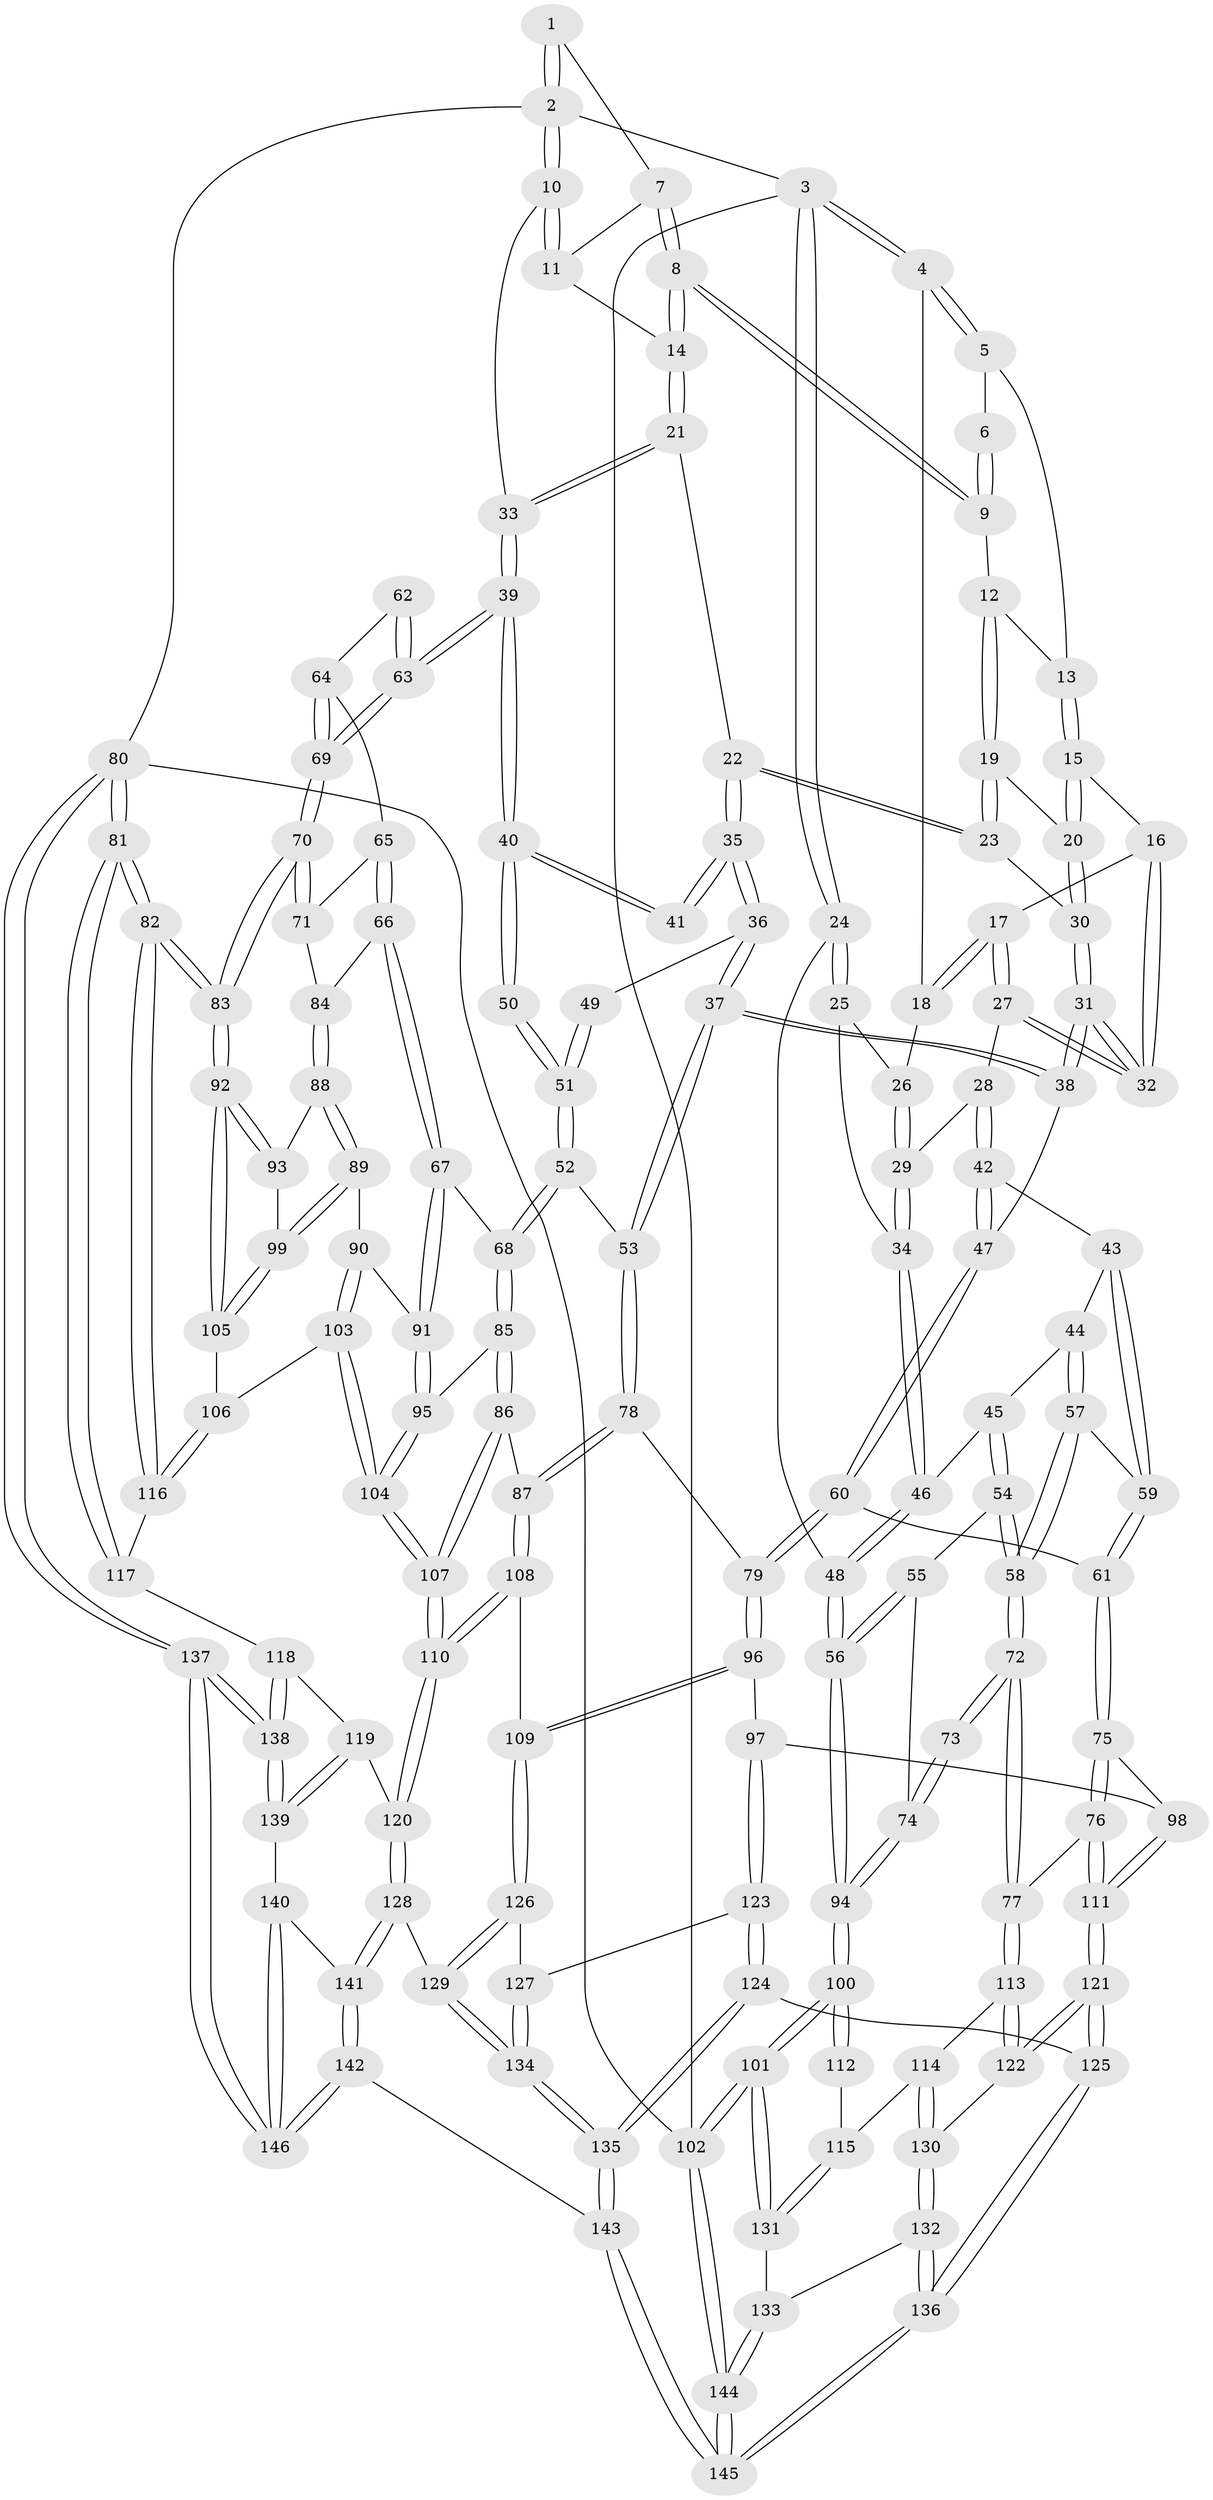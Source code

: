 // Generated by graph-tools (version 1.1) at 2025/38/03/09/25 02:38:48]
// undirected, 146 vertices, 362 edges
graph export_dot {
graph [start="1"]
  node [color=gray90,style=filled];
  1 [pos="+0.763463871323685+0"];
  2 [pos="+1+0"];
  3 [pos="+0+0"];
  4 [pos="+0.3610227149586381+0"];
  5 [pos="+0.5044013451657711+0"];
  6 [pos="+0.6734712592071691+0"];
  7 [pos="+0.7517503204823626+0"];
  8 [pos="+0.7092382765626655+0.07419326261953514"];
  9 [pos="+0.6870176491475616+0.03410855404992651"];
  10 [pos="+1+0"];
  11 [pos="+0.7684679479962616+0.032332982839498856"];
  12 [pos="+0.6162845082938588+0.023450663815878122"];
  13 [pos="+0.5208919820611776+0"];
  14 [pos="+0.7138843872189153+0.08863727441119752"];
  15 [pos="+0.5267502031692303+0.07699157993683292"];
  16 [pos="+0.4587388091953955+0.09769862513408602"];
  17 [pos="+0.38689138407075024+0.08863629928224374"];
  18 [pos="+0.350072659771889+0"];
  19 [pos="+0.6155664350665397+0.09824325679351154"];
  20 [pos="+0.5348743517026179+0.08658981716644501"];
  21 [pos="+0.712404392221097+0.14486540919335036"];
  22 [pos="+0.7069707530688734+0.1516710841514651"];
  23 [pos="+0.6318818799579206+0.11002784809932777"];
  24 [pos="+0+0"];
  25 [pos="+0.029622657178767192+0.04693960109834261"];
  26 [pos="+0.25407005151015516+0.07001226252917463"];
  27 [pos="+0.35570006469406895+0.1698646411889637"];
  28 [pos="+0.27748465157699925+0.2081011514885619"];
  29 [pos="+0.27409089520387825+0.20687437295070743"];
  30 [pos="+0.5292282857561149+0.18139377428014583"];
  31 [pos="+0.5154947696335047+0.25766818801758135"];
  32 [pos="+0.49456749757441576+0.2416283992660247"];
  33 [pos="+1+0"];
  34 [pos="+0.15174643050804745+0.21104292782230258"];
  35 [pos="+0.6983264440551099+0.20306582006397766"];
  36 [pos="+0.6758040040015825+0.25844851706812744"];
  37 [pos="+0.6028273068026723+0.3499207778851058"];
  38 [pos="+0.5608326085882481+0.33784416847005133"];
  39 [pos="+1+0.1488148449002184"];
  40 [pos="+1+0.16779083510896106"];
  41 [pos="+0.9388912934179557+0.23403366419221866"];
  42 [pos="+0.31287853496721335+0.31687208218629404"];
  43 [pos="+0.2997551799593298+0.3371305325708625"];
  44 [pos="+0.16232662848009552+0.3470258660569411"];
  45 [pos="+0.14179716702782086+0.33525824934281523"];
  46 [pos="+0.13215546144690637+0.25739697593731614"];
  47 [pos="+0.4884171378679553+0.3653847094035458"];
  48 [pos="+0+0.36788001538313453"];
  49 [pos="+0.8283507804344299+0.2884803835312462"];
  50 [pos="+0.8317262632920939+0.4061309676986846"];
  51 [pos="+0.8247448414235581+0.4070167217183622"];
  52 [pos="+0.7783968890256739+0.42906876808762384"];
  53 [pos="+0.6131537675487534+0.3676544678380221"];
  54 [pos="+0.07643415761464982+0.426988955987218"];
  55 [pos="+0.06360113103474177+0.4294391382327913"];
  56 [pos="+0+0.38420187771704595"];
  57 [pos="+0.2362331560952749+0.4445642362871973"];
  58 [pos="+0.18264103965265185+0.49767257558834405"];
  59 [pos="+0.2736464622021493+0.4328754579244711"];
  60 [pos="+0.3817547235149689+0.49860777714692844"];
  61 [pos="+0.37224795120737736+0.5039563494578718"];
  62 [pos="+0.8975912451353815+0.45232300318527763"];
  63 [pos="+1+0.14893313505256944"];
  64 [pos="+0.9093149820061519+0.46999560812402563"];
  65 [pos="+0.9090989722896465+0.4725461583294294"];
  66 [pos="+0.8488207447267955+0.5196162641646374"];
  67 [pos="+0.8232509560479273+0.521770754159859"];
  68 [pos="+0.8017588894508593+0.5073842480602421"];
  69 [pos="+1+0.3858868599819138"];
  70 [pos="+1+0.4045764938772768"];
  71 [pos="+0.9286531479010527+0.5192244217300331"];
  72 [pos="+0.18295415247561467+0.6058633393563454"];
  73 [pos="+0.1669067343049353+0.6102698725766071"];
  74 [pos="+0.06304571684071254+0.5409741744702753"];
  75 [pos="+0.34480830871344315+0.5852845606803557"];
  76 [pos="+0.2510340122685345+0.6153453032764892"];
  77 [pos="+0.20019616810265353+0.615158616185562"];
  78 [pos="+0.6023400867176888+0.5437803767923366"];
  79 [pos="+0.5460233674706652+0.5839583095114126"];
  80 [pos="+1+1"];
  81 [pos="+1+1"];
  82 [pos="+1+0.6333244702691986"];
  83 [pos="+1+0.5905788503764731"];
  84 [pos="+0.9194926482938295+0.5390189928796612"];
  85 [pos="+0.7517538588582225+0.569954015058944"];
  86 [pos="+0.677952106170997+0.5953056513183477"];
  87 [pos="+0.6520991845731215+0.587847250081067"];
  88 [pos="+0.9248545413184763+0.5615819888827713"];
  89 [pos="+0.8890891587285044+0.590659228981603"];
  90 [pos="+0.8614059797874111+0.5994438674064332"];
  91 [pos="+0.851569075407348+0.5958591449558739"];
  92 [pos="+1+0.5983089221173239"];
  93 [pos="+0.9415081290422994+0.571061597930317"];
  94 [pos="+0+0.6287617495297562"];
  95 [pos="+0.804749000626181+0.6304986995933028"];
  96 [pos="+0.5158382554049619+0.6322445899289716"];
  97 [pos="+0.4510526267702348+0.670700414493125"];
  98 [pos="+0.38238897917569475+0.6271418454724351"];
  99 [pos="+0.9301553441959012+0.6346864048620031"];
  100 [pos="+0+0.6624345192530382"];
  101 [pos="+0+0.7973963584401108"];
  102 [pos="+0+1"];
  103 [pos="+0.8904089940278228+0.6748251356722889"];
  104 [pos="+0.7815248357449575+0.7207195313248914"];
  105 [pos="+0.934536339001269+0.6494564896651361"];
  106 [pos="+0.9127507559178751+0.679383162291462"];
  107 [pos="+0.7755886806566094+0.7277273075967643"];
  108 [pos="+0.6332192403080934+0.7085291742135594"];
  109 [pos="+0.5990850545386928+0.7370618129364508"];
  110 [pos="+0.7735848506713858+0.7368732625386408"];
  111 [pos="+0.31829876346601593+0.7430894811160134"];
  112 [pos="+0.14527703144956763+0.6253655680819428"];
  113 [pos="+0.2065969229241479+0.6758463441195229"];
  114 [pos="+0.1473748058482016+0.7725326521878868"];
  115 [pos="+0.08937538772159882+0.7530535528317087"];
  116 [pos="+0.9444106714930761+0.7305826573487634"];
  117 [pos="+0.9182975311900344+0.8067230101427562"];
  118 [pos="+0.9170688756431481+0.8071147945484496"];
  119 [pos="+0.8455324477865215+0.8114652232727201"];
  120 [pos="+0.7763887739282933+0.7606497787779017"];
  121 [pos="+0.322180174460586+0.7921856229688843"];
  122 [pos="+0.23949917931131265+0.7678253467178457"];
  123 [pos="+0.4453664981533012+0.7561379486826167"];
  124 [pos="+0.38767279110827163+0.8199665689657811"];
  125 [pos="+0.33218301452013443+0.8029211711923555"];
  126 [pos="+0.5931124053006223+0.7619137387555157"];
  127 [pos="+0.5398111710410222+0.782475865805202"];
  128 [pos="+0.7061344506559258+0.8242562468490999"];
  129 [pos="+0.6422263609582549+0.8148582922909879"];
  130 [pos="+0.18292260783228742+0.8034381318427821"];
  131 [pos="+0.006891290179634624+0.7941552790024993"];
  132 [pos="+0.17488740621254778+0.8633880095366631"];
  133 [pos="+0.10184810909200867+0.8596560304480606"];
  134 [pos="+0.5378550887540692+0.9636871800556287"];
  135 [pos="+0.4864093286820497+1"];
  136 [pos="+0.21366371840112103+0.9177439412748764"];
  137 [pos="+0.9651168668785729+1"];
  138 [pos="+0.9082304057135764+1"];
  139 [pos="+0.8406770366982926+0.8391755619203375"];
  140 [pos="+0.7944663380398151+0.9095670258639982"];
  141 [pos="+0.7108847313600812+0.8795258728582284"];
  142 [pos="+0.6005755788022124+1"];
  143 [pos="+0.48730012832227854+1"];
  144 [pos="+0+1"];
  145 [pos="+0.2321572742161772+1"];
  146 [pos="+0.851829914896693+1"];
  1 -- 2;
  1 -- 2;
  1 -- 7;
  2 -- 3;
  2 -- 10;
  2 -- 10;
  2 -- 80;
  3 -- 4;
  3 -- 4;
  3 -- 24;
  3 -- 24;
  3 -- 102;
  4 -- 5;
  4 -- 5;
  4 -- 18;
  5 -- 6;
  5 -- 13;
  6 -- 9;
  6 -- 9;
  7 -- 8;
  7 -- 8;
  7 -- 11;
  8 -- 9;
  8 -- 9;
  8 -- 14;
  8 -- 14;
  9 -- 12;
  10 -- 11;
  10 -- 11;
  10 -- 33;
  11 -- 14;
  12 -- 13;
  12 -- 19;
  12 -- 19;
  13 -- 15;
  13 -- 15;
  14 -- 21;
  14 -- 21;
  15 -- 16;
  15 -- 20;
  15 -- 20;
  16 -- 17;
  16 -- 32;
  16 -- 32;
  17 -- 18;
  17 -- 18;
  17 -- 27;
  17 -- 27;
  18 -- 26;
  19 -- 20;
  19 -- 23;
  19 -- 23;
  20 -- 30;
  20 -- 30;
  21 -- 22;
  21 -- 33;
  21 -- 33;
  22 -- 23;
  22 -- 23;
  22 -- 35;
  22 -- 35;
  23 -- 30;
  24 -- 25;
  24 -- 25;
  24 -- 48;
  25 -- 26;
  25 -- 34;
  26 -- 29;
  26 -- 29;
  27 -- 28;
  27 -- 32;
  27 -- 32;
  28 -- 29;
  28 -- 42;
  28 -- 42;
  29 -- 34;
  29 -- 34;
  30 -- 31;
  30 -- 31;
  31 -- 32;
  31 -- 32;
  31 -- 38;
  31 -- 38;
  33 -- 39;
  33 -- 39;
  34 -- 46;
  34 -- 46;
  35 -- 36;
  35 -- 36;
  35 -- 41;
  35 -- 41;
  36 -- 37;
  36 -- 37;
  36 -- 49;
  37 -- 38;
  37 -- 38;
  37 -- 53;
  37 -- 53;
  38 -- 47;
  39 -- 40;
  39 -- 40;
  39 -- 63;
  39 -- 63;
  40 -- 41;
  40 -- 41;
  40 -- 50;
  40 -- 50;
  42 -- 43;
  42 -- 47;
  42 -- 47;
  43 -- 44;
  43 -- 59;
  43 -- 59;
  44 -- 45;
  44 -- 57;
  44 -- 57;
  45 -- 46;
  45 -- 54;
  45 -- 54;
  46 -- 48;
  46 -- 48;
  47 -- 60;
  47 -- 60;
  48 -- 56;
  48 -- 56;
  49 -- 51;
  49 -- 51;
  50 -- 51;
  50 -- 51;
  51 -- 52;
  51 -- 52;
  52 -- 53;
  52 -- 68;
  52 -- 68;
  53 -- 78;
  53 -- 78;
  54 -- 55;
  54 -- 58;
  54 -- 58;
  55 -- 56;
  55 -- 56;
  55 -- 74;
  56 -- 94;
  56 -- 94;
  57 -- 58;
  57 -- 58;
  57 -- 59;
  58 -- 72;
  58 -- 72;
  59 -- 61;
  59 -- 61;
  60 -- 61;
  60 -- 79;
  60 -- 79;
  61 -- 75;
  61 -- 75;
  62 -- 63;
  62 -- 63;
  62 -- 64;
  63 -- 69;
  63 -- 69;
  64 -- 65;
  64 -- 69;
  64 -- 69;
  65 -- 66;
  65 -- 66;
  65 -- 71;
  66 -- 67;
  66 -- 67;
  66 -- 84;
  67 -- 68;
  67 -- 91;
  67 -- 91;
  68 -- 85;
  68 -- 85;
  69 -- 70;
  69 -- 70;
  70 -- 71;
  70 -- 71;
  70 -- 83;
  70 -- 83;
  71 -- 84;
  72 -- 73;
  72 -- 73;
  72 -- 77;
  72 -- 77;
  73 -- 74;
  73 -- 74;
  74 -- 94;
  74 -- 94;
  75 -- 76;
  75 -- 76;
  75 -- 98;
  76 -- 77;
  76 -- 111;
  76 -- 111;
  77 -- 113;
  77 -- 113;
  78 -- 79;
  78 -- 87;
  78 -- 87;
  79 -- 96;
  79 -- 96;
  80 -- 81;
  80 -- 81;
  80 -- 137;
  80 -- 137;
  80 -- 102;
  81 -- 82;
  81 -- 82;
  81 -- 117;
  81 -- 117;
  82 -- 83;
  82 -- 83;
  82 -- 116;
  82 -- 116;
  83 -- 92;
  83 -- 92;
  84 -- 88;
  84 -- 88;
  85 -- 86;
  85 -- 86;
  85 -- 95;
  86 -- 87;
  86 -- 107;
  86 -- 107;
  87 -- 108;
  87 -- 108;
  88 -- 89;
  88 -- 89;
  88 -- 93;
  89 -- 90;
  89 -- 99;
  89 -- 99;
  90 -- 91;
  90 -- 103;
  90 -- 103;
  91 -- 95;
  91 -- 95;
  92 -- 93;
  92 -- 93;
  92 -- 105;
  92 -- 105;
  93 -- 99;
  94 -- 100;
  94 -- 100;
  95 -- 104;
  95 -- 104;
  96 -- 97;
  96 -- 109;
  96 -- 109;
  97 -- 98;
  97 -- 123;
  97 -- 123;
  98 -- 111;
  98 -- 111;
  99 -- 105;
  99 -- 105;
  100 -- 101;
  100 -- 101;
  100 -- 112;
  100 -- 112;
  101 -- 102;
  101 -- 102;
  101 -- 131;
  101 -- 131;
  102 -- 144;
  102 -- 144;
  103 -- 104;
  103 -- 104;
  103 -- 106;
  104 -- 107;
  104 -- 107;
  105 -- 106;
  106 -- 116;
  106 -- 116;
  107 -- 110;
  107 -- 110;
  108 -- 109;
  108 -- 110;
  108 -- 110;
  109 -- 126;
  109 -- 126;
  110 -- 120;
  110 -- 120;
  111 -- 121;
  111 -- 121;
  112 -- 115;
  113 -- 114;
  113 -- 122;
  113 -- 122;
  114 -- 115;
  114 -- 130;
  114 -- 130;
  115 -- 131;
  115 -- 131;
  116 -- 117;
  117 -- 118;
  118 -- 119;
  118 -- 138;
  118 -- 138;
  119 -- 120;
  119 -- 139;
  119 -- 139;
  120 -- 128;
  120 -- 128;
  121 -- 122;
  121 -- 122;
  121 -- 125;
  121 -- 125;
  122 -- 130;
  123 -- 124;
  123 -- 124;
  123 -- 127;
  124 -- 125;
  124 -- 135;
  124 -- 135;
  125 -- 136;
  125 -- 136;
  126 -- 127;
  126 -- 129;
  126 -- 129;
  127 -- 134;
  127 -- 134;
  128 -- 129;
  128 -- 141;
  128 -- 141;
  129 -- 134;
  129 -- 134;
  130 -- 132;
  130 -- 132;
  131 -- 133;
  132 -- 133;
  132 -- 136;
  132 -- 136;
  133 -- 144;
  133 -- 144;
  134 -- 135;
  134 -- 135;
  135 -- 143;
  135 -- 143;
  136 -- 145;
  136 -- 145;
  137 -- 138;
  137 -- 138;
  137 -- 146;
  137 -- 146;
  138 -- 139;
  138 -- 139;
  139 -- 140;
  140 -- 141;
  140 -- 146;
  140 -- 146;
  141 -- 142;
  141 -- 142;
  142 -- 143;
  142 -- 146;
  142 -- 146;
  143 -- 145;
  143 -- 145;
  144 -- 145;
  144 -- 145;
}
